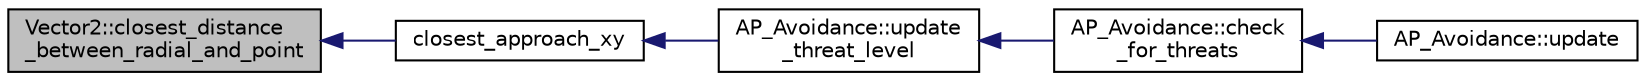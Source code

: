 digraph "Vector2::closest_distance_between_radial_and_point"
{
 // INTERACTIVE_SVG=YES
  edge [fontname="Helvetica",fontsize="10",labelfontname="Helvetica",labelfontsize="10"];
  node [fontname="Helvetica",fontsize="10",shape=record];
  rankdir="LR";
  Node1 [label="Vector2::closest_distance\l_between_radial_and_point",height=0.2,width=0.4,color="black", fillcolor="grey75", style="filled", fontcolor="black"];
  Node1 -> Node2 [dir="back",color="midnightblue",fontsize="10",style="solid",fontname="Helvetica"];
  Node2 [label="closest_approach_xy",height=0.2,width=0.4,color="black", fillcolor="white", style="filled",URL="$AP__Avoidance_8h.html#aad64103185535211d132a9d41d12ca57"];
  Node2 -> Node3 [dir="back",color="midnightblue",fontsize="10",style="solid",fontname="Helvetica"];
  Node3 [label="AP_Avoidance::update\l_threat_level",height=0.2,width=0.4,color="black", fillcolor="white", style="filled",URL="$classAP__Avoidance.html#aacbf1b849eae539e15cd97580590dc99"];
  Node3 -> Node4 [dir="back",color="midnightblue",fontsize="10",style="solid",fontname="Helvetica"];
  Node4 [label="AP_Avoidance::check\l_for_threats",height=0.2,width=0.4,color="black", fillcolor="white", style="filled",URL="$classAP__Avoidance.html#abc8f1fe8366f6d24482fde3a87f49315"];
  Node4 -> Node5 [dir="back",color="midnightblue",fontsize="10",style="solid",fontname="Helvetica"];
  Node5 [label="AP_Avoidance::update",height=0.2,width=0.4,color="black", fillcolor="white", style="filled",URL="$classAP__Avoidance.html#a37059296c298d5f6d9a5fb11bab4d329"];
}
